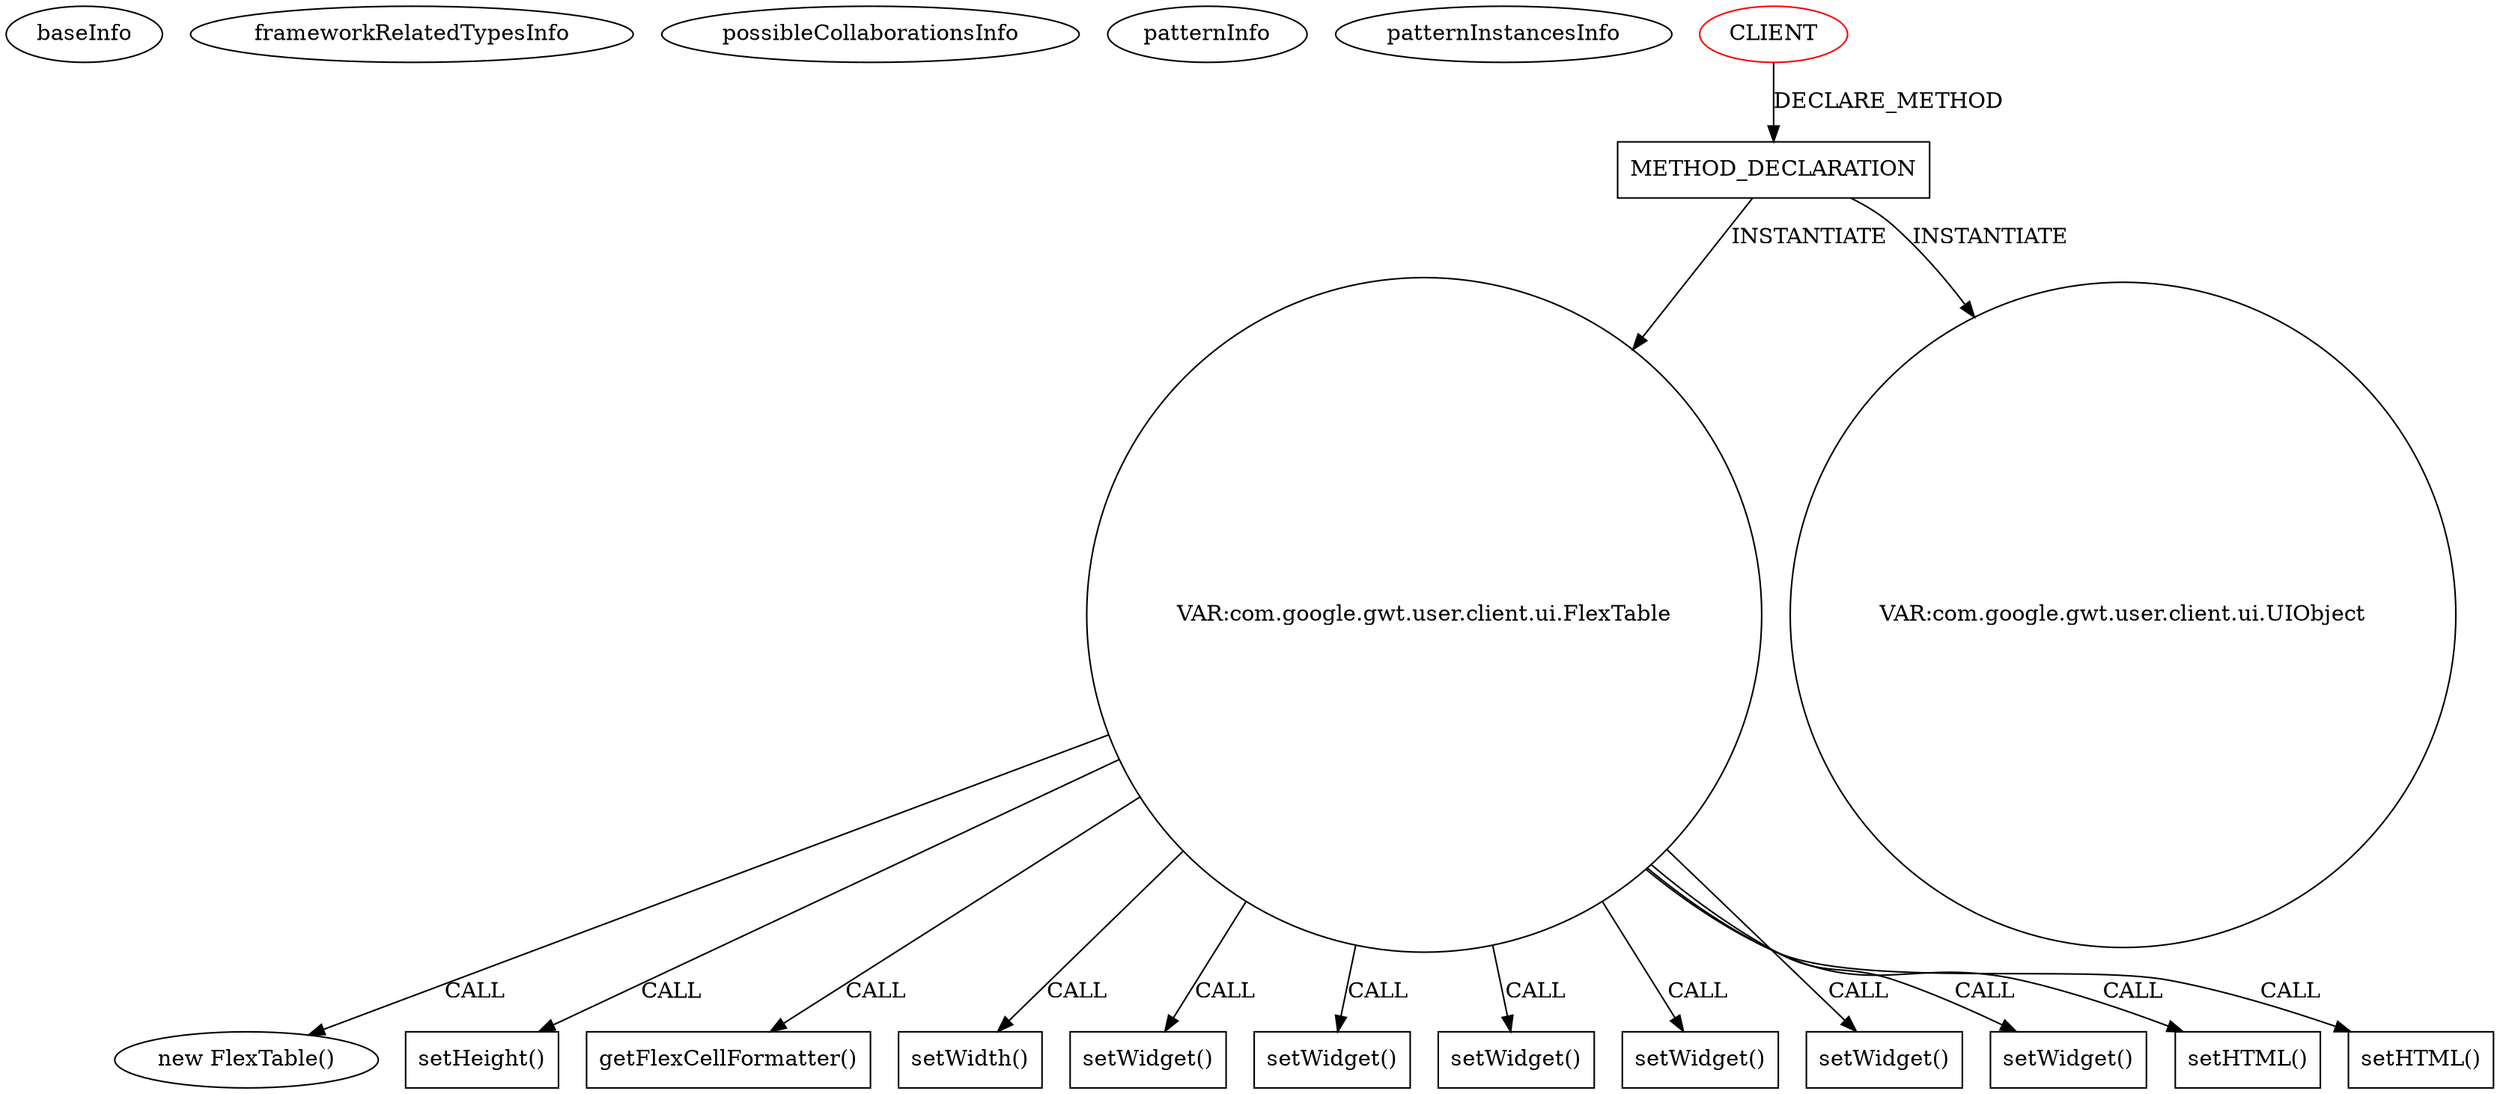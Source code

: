 digraph {
baseInfo[graphId=1097,category="pattern",isAnonymous=false,possibleRelation=false]
frameworkRelatedTypesInfo[]
possibleCollaborationsInfo[]
patternInfo[frequency=2.0,patternRootClient=0]
patternInstancesInfo[0="MainMain-ChatCafeine~/MainMain-ChatCafeine/ChatCafeine-master/ChatCafeine/src/sources/client/vue/administration/AdminPanel.java~AdminPanel~204",1="MainMain-ChatCafeine~/MainMain-ChatCafeine/ChatCafeine-master/ChatCafeine/src/sources/client/vue/accueil/AccueilPanel.java~AccueilPanel~198"]
339[label="new FlexTable()",vertexType="CONSTRUCTOR_CALL",isFrameworkType=false]
340[label="VAR:com.google.gwt.user.client.ui.FlexTable",vertexType="VARIABLE_EXPRESION",isFrameworkType=false,shape=circle]
347[label="setHeight()",vertexType="INSIDE_CALL",isFrameworkType=false,shape=box]
349[label="getFlexCellFormatter()",vertexType="INSIDE_CALL",isFrameworkType=false,shape=box]
345[label="setWidth()",vertexType="INSIDE_CALL",isFrameworkType=false,shape=box]
327[label="METHOD_DECLARATION",vertexType="CLIENT_METHOD_DECLARATION",isFrameworkType=false,shape=box]
0[label="CLIENT",vertexType="ROOT_CLIENT_CLASS_DECLARATION",isFrameworkType=false,color=red]
329[label="VAR:com.google.gwt.user.client.ui.UIObject",vertexType="VARIABLE_EXPRESION",isFrameworkType=false,shape=circle]
377[label="setWidget()",vertexType="INSIDE_CALL",isFrameworkType=false,shape=box]
391[label="setWidget()",vertexType="INSIDE_CALL",isFrameworkType=false,shape=box]
385[label="setWidget()",vertexType="INSIDE_CALL",isFrameworkType=false,shape=box]
429[label="setWidget()",vertexType="INSIDE_CALL",isFrameworkType=false,shape=box]
381[label="setWidget()",vertexType="INSIDE_CALL",isFrameworkType=false,shape=box]
389[label="setWidget()",vertexType="INSIDE_CALL",isFrameworkType=false,shape=box]
387[label="setHTML()",vertexType="INSIDE_CALL",isFrameworkType=false,shape=box]
383[label="setHTML()",vertexType="INSIDE_CALL",isFrameworkType=false,shape=box]
340->387[label="CALL"]
0->327[label="DECLARE_METHOD"]
327->340[label="INSTANTIATE"]
340->339[label="CALL"]
340->347[label="CALL"]
327->329[label="INSTANTIATE"]
340->383[label="CALL"]
340->385[label="CALL"]
340->429[label="CALL"]
340->345[label="CALL"]
340->381[label="CALL"]
340->349[label="CALL"]
340->389[label="CALL"]
340->391[label="CALL"]
340->377[label="CALL"]
}
